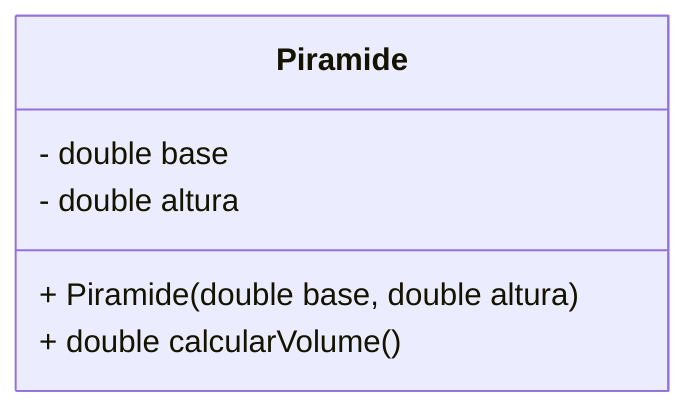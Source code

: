classDiagram
    class Piramide {
        - double base
        - double altura
        + Piramide(double base, double altura)
        + double calcularVolume()
    }